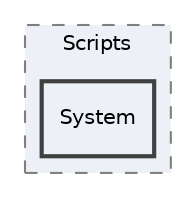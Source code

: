 digraph "Editor/UniRx/Scripts/System"
{
 // LATEX_PDF_SIZE
  edge [fontname="Helvetica",fontsize="10",labelfontname="Helvetica",labelfontsize="10"];
  node [fontname="Helvetica",fontsize="10",shape=record];
  compound=true
  subgraph clusterdir_78290d64b6a94e1392a62afc773d87b1 {
    graph [ bgcolor="#edf0f7", pencolor="grey50", style="filled,dashed,", label="Scripts", fontname="Helvetica", fontsize="10", URL="dir_78290d64b6a94e1392a62afc773d87b1.html"]
  dir_b89e5ead474ff5c84035453a9e1a5678 [shape=box, label="System", style="filled,bold,", fillcolor="#edf0f7", color="grey25", URL="dir_b89e5ead474ff5c84035453a9e1a5678.html"];
  }
}

